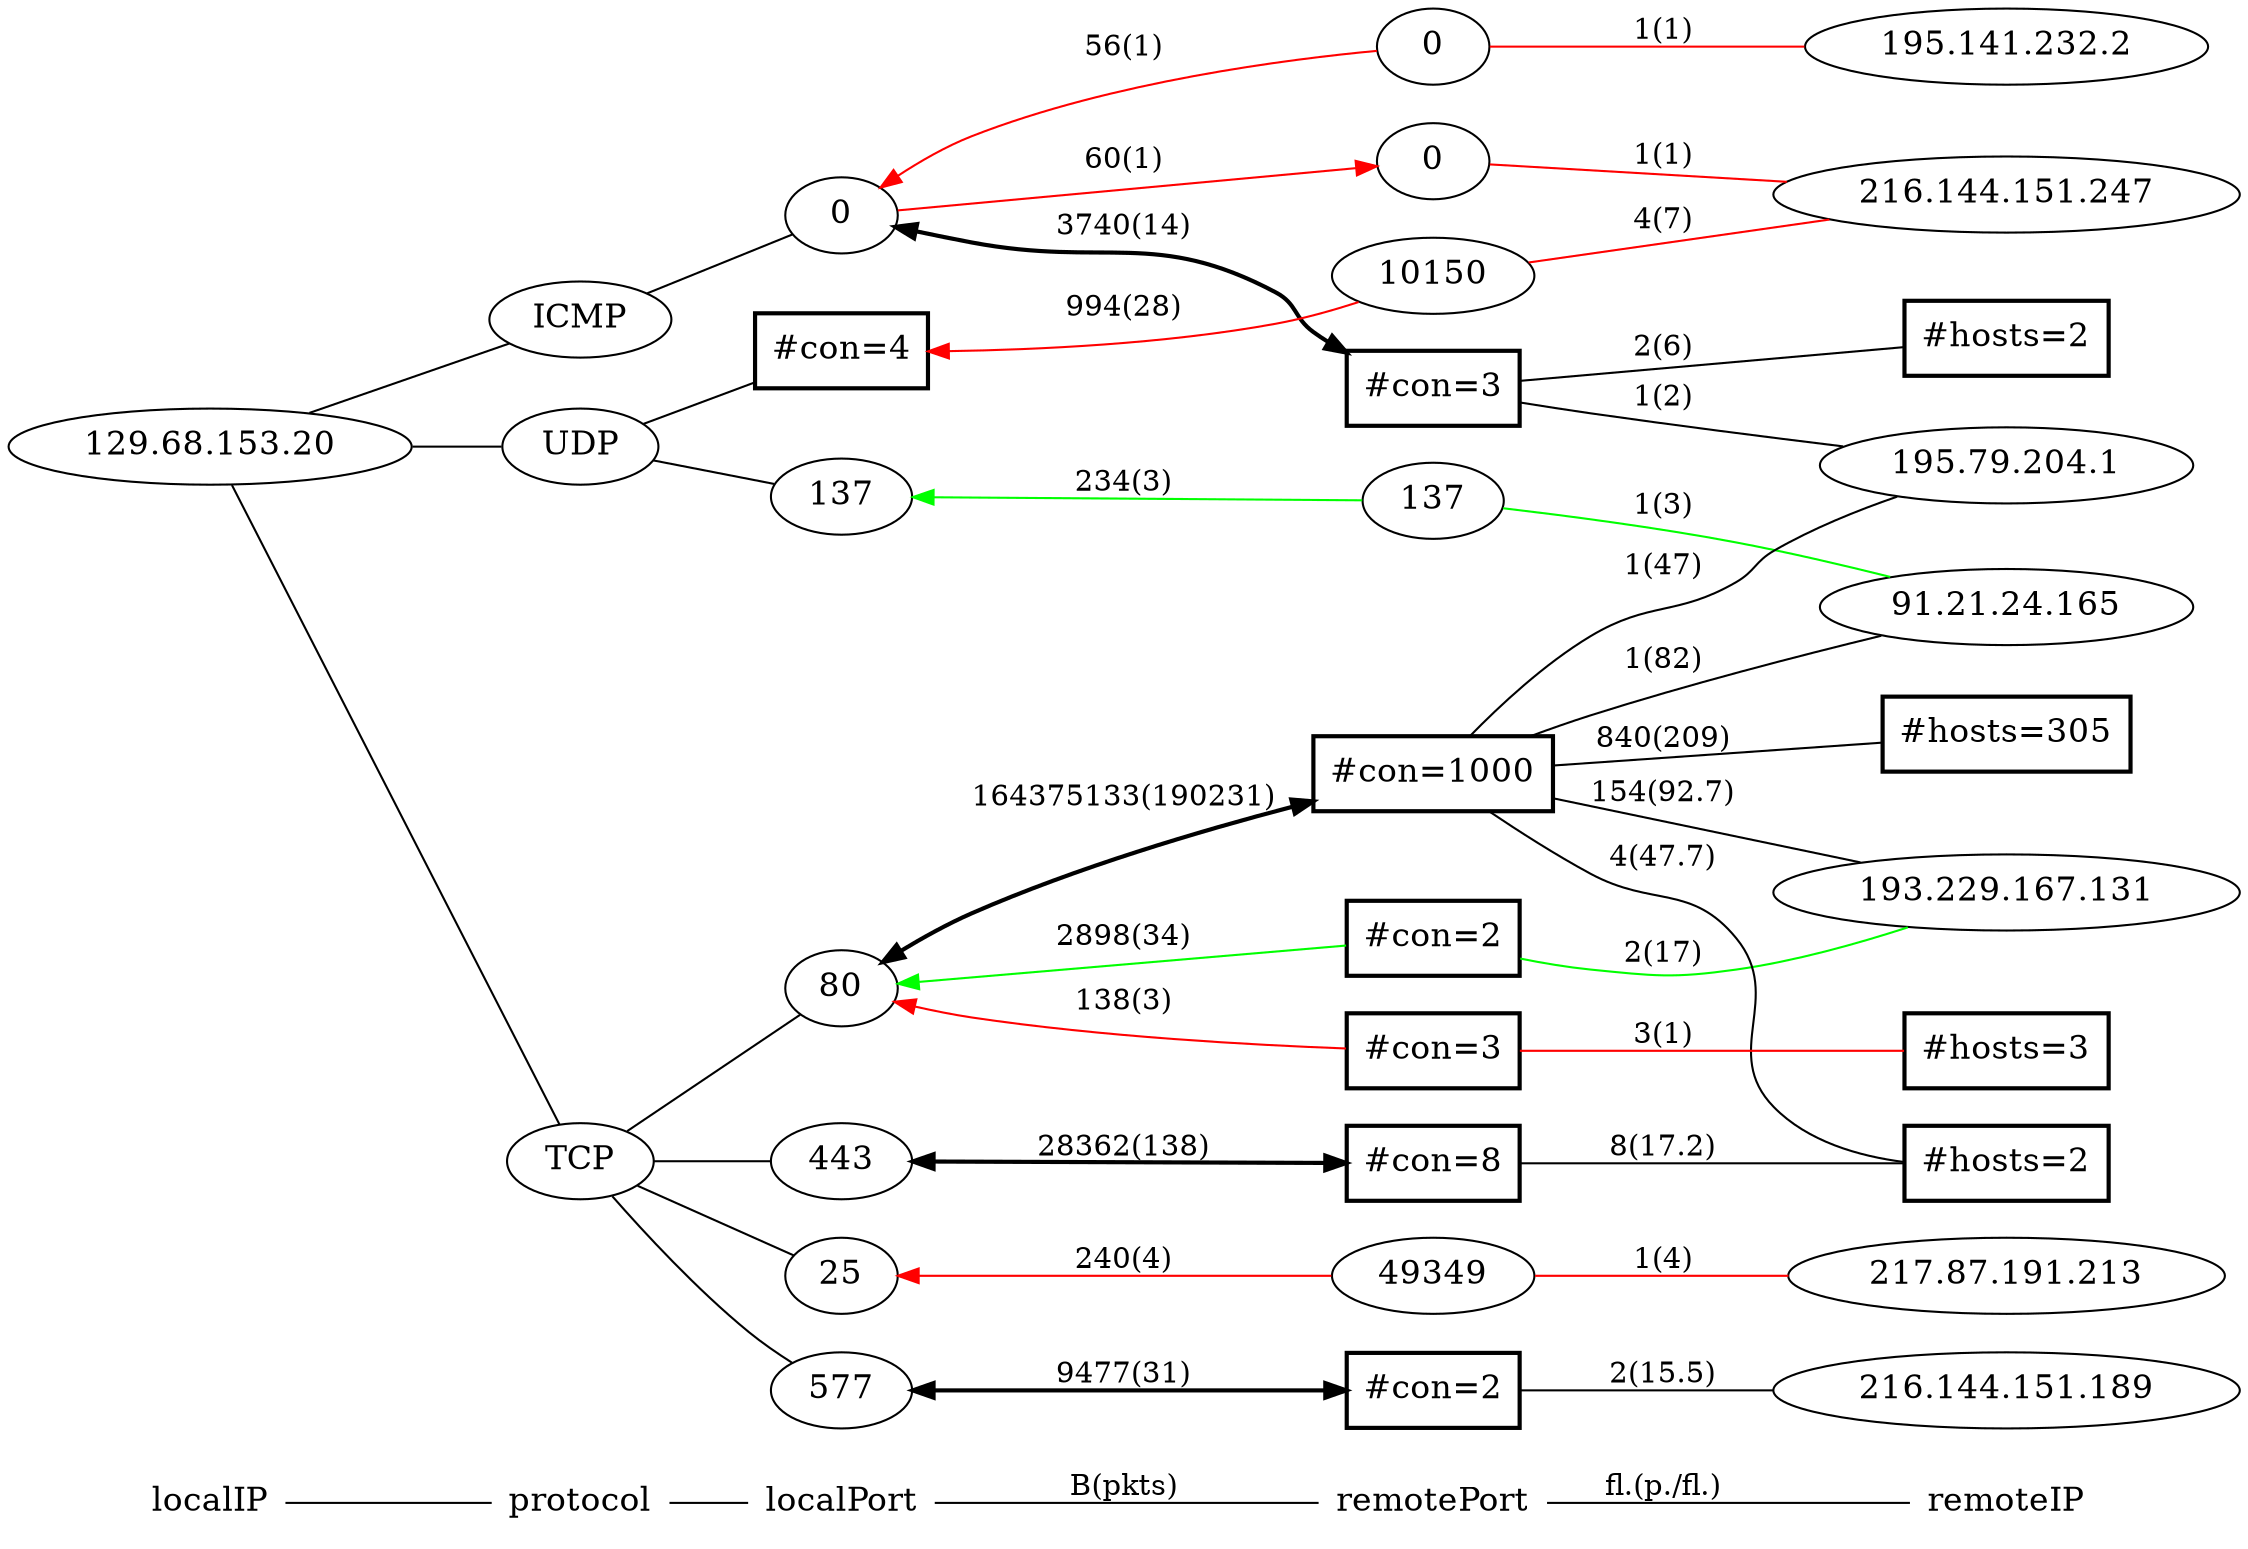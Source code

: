 graph G { /* Created by hpg2dot3() */
rankdir=LR;
node[shape=plaintext,fontsize=16];
"localIP"--"protocol"--"localPort""localPort"--"remotePort"[label="B(pkts)"]"remotePort"--"remoteIP"[label="fl.(p./fl.)"]
node[shape=ellipse];
subgraph 0 {rank=same;"localIP";k1_2168756500;}
k1_2168756500[label="129.68.153.20"];
k1_2168756500--k2_17;
k1_2168756500--k2_1;
k1_2168756500--k2_6;
subgraph 1 {rank=same;"protocol";k2_6;k2_1;k2_17;}
k2_6[label="TCP"];
k2_1[label="ICMP"];
k2_17[label="UDP"];
k2_6--k3_268436033;
k2_6--k3_268435536;
k2_17--k3_137;
k2_6--k3_268435899;
k2_1--k3_536870912;
k2_6--k3_268435481;
k2_17--k3_7536644;
subgraph 2 {rank=same;"localPort";k3_268435481;k3_137;k3_536870912;k3_268435536;k3_268435899;k3_7536644;k3_268436033;}
k3_268435481[label="25"];
k3_137[label="137"];
k3_536870912[label="0"];
k3_268435536[label="80"];
k3_268435899[label="443"];
k3_7536644[label="#con=4", shape=box, style=bold];
k3_268436033[label="577"];
k3_268435481--k4_1342423237[dir=back, color=red][label="240(4)"];
k3_536870912--k4_1610743808[dir=forward, color=red][label="60(1)"];
k3_137--k4_2147483785[dir=back, color=green][label="234(3)"];
k3_536870912--k4_1610678272[dir=back, color=red][label="56(1)"];
k3_7536644--k4_1073883046[dir=back, color=red][label="994(28)"];
k3_268435536--k4_2316369922[dir=back, color=green][label="2898(34)"];
k3_536870912--k4_80084995[style=bold,dir=both][label="3740(14)"];
k3_268435536--k4_67306472[style=bold,dir=both][label="164375133(190231)"];
k3_268435536--k4_1117519875[dir=back, color=red][label="138(3)"];
k3_268435899--k4_69468168[style=bold,dir=both][label="28362(138)"];
k3_268436033--k4_75169794[style=bold,dir=both][label="9477(31)"];
subgraph 3 {rank=same;"remotePort";k4_2147483785;k4_1342423237;k4_67306472;k4_1610743808;k4_2316369922;k4_1073883046;k4_80084995;k4_75169794;k4_1610678272;k4_1117519875;k4_69468168;}
k4_2147483785[label="137"];
k4_1342423237[label="49349"];
k4_67306472[label="#con=1000", shape=box, style=bold];
k4_1610743808[label="0"];
k4_2316369922[label="#con=2", shape=box, style=bold];
k4_1073883046[label="10150"];
k4_80084995[label="#con=3", shape=box, style=bold];
k4_75169794[label="#con=2", shape=box, style=bold];
k4_1610678272[label="0"];
k4_1117519875[label="#con=3", shape=box, style=bold];
k4_69468168[label="#con=8", shape=box, style=bold];
k4_1342423237--k5_3646406613[color=red][label="1(4)"];
k4_1073883046--k5_3633354743[color=red][label="4(7)"];
k4_1610678272--k5_3280857090[color=red][label="1(1)"];
k4_1610743808--k5_3633354743[color=red][label="1(1)"];
k4_2147483785--k5_1528109221[color=green][label="1(3)"];
k4_67306472--k5_3276786689[label="1(47)"];
k4_67306472--k5_1528109221[label="1(82)"];
k4_80084995--k5_3276786689[label="1(2)"];
k4_67306472--k5_3253053315[label="154(92.7)"];
k4_75169794--k5_3633354685[label="2(15.5)"];
k4_2316369922--k5_3253053315[color=green][label="2(17)"];
k4_69468168--k5_4294508546[label="8(17.2)"];
k4_67306472--k5_4294902065[label="840(209)"];
k4_1117519875--k5_4294770691[color=red][label="3(1)"];
k4_67306472--k5_4294508546[label="4(47.7)"];
k4_80084995--k5_4294443010[label="2(6)"];
subgraph 4 {rank=same;"remoteIP";k5_3633354685;k5_1528109221;k5_1528109221;k5_4294770691;k5_3646406613;k5_3253053315;k5_3633354743;k5_4294508546;k5_4294443010;k5_3280857090;k5_3276786689;k5_4294902065;}
k5_3633354685[label="216.144.151.189"];
k5_1528109221[label="91.21.24.165"];
k5_1528109221[label="91.21.24.165"];
k5_4294770691[label="#hosts=3", shape=box, style=bold];
k5_3646406613[label="217.87.191.213"];
k5_3253053315[label="193.229.167.131"];
k5_3633354743[label="216.144.151.247"];
k5_4294508546[label="#hosts=2", shape=box, style=bold];
k5_4294443010[label="#hosts=2", shape=box, style=bold];
k5_3280857090[label="195.141.232.2"];
k5_3276786689[label="195.79.204.1"];
k5_4294902065[label="#hosts=305", shape=box, style=bold];
}
